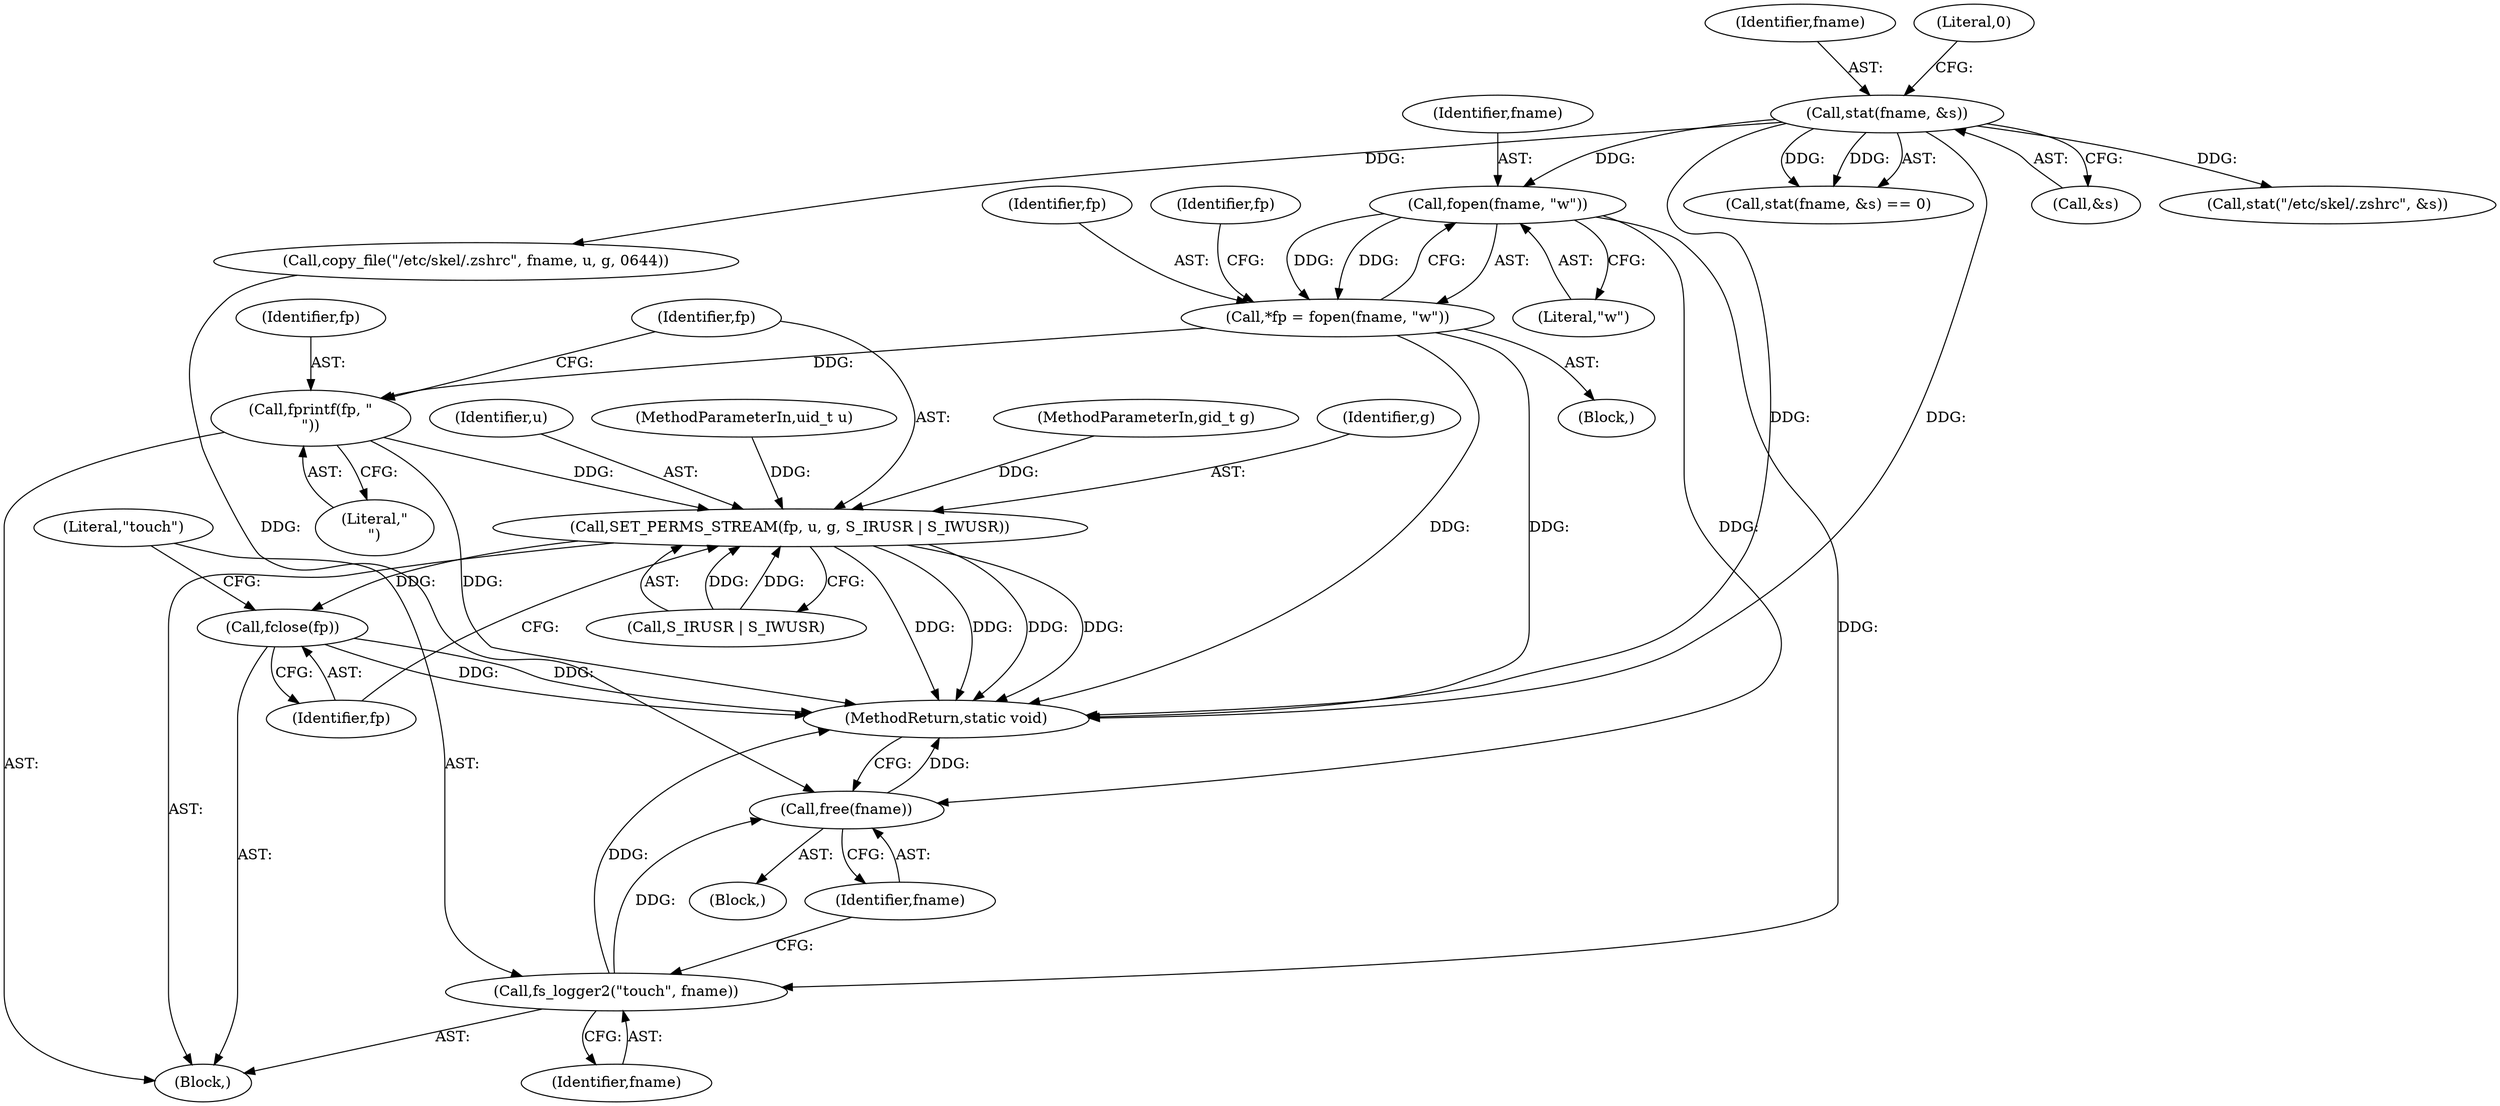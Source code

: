 digraph "0_firejail_b8a4ff9775318ca5e679183884a6a63f3da8f863_1@API" {
"1000174" [label="(Call,fopen(fname, \"w\"))"];
"1000143" [label="(Call,stat(fname, &s))"];
"1000172" [label="(Call,*fp = fopen(fname, \"w\"))"];
"1000180" [label="(Call,fprintf(fp, \"\n\"))"];
"1000183" [label="(Call,SET_PERMS_STREAM(fp, u, g, S_IRUSR | S_IWUSR))"];
"1000190" [label="(Call,fclose(fp))"];
"1000192" [label="(Call,fs_logger2(\"touch\", fname))"];
"1000195" [label="(Call,free(fname))"];
"1000184" [label="(Identifier,fp)"];
"1000142" [label="(Call,stat(fname, &s) == 0)"];
"1000106" [label="(MethodParameterIn,gid_t g)"];
"1000182" [label="(Literal,\"\n\")"];
"1000170" [label="(Block,)"];
"1000179" [label="(Block,)"];
"1000145" [label="(Call,&s)"];
"1000151" [label="(Call,stat(\"/etc/skel/.zshrc\", &s))"];
"1000144" [label="(Identifier,fname)"];
"1000180" [label="(Call,fprintf(fp, \"\n\"))"];
"1000194" [label="(Identifier,fname)"];
"1000196" [label="(Identifier,fname)"];
"1000174" [label="(Call,fopen(fname, \"w\"))"];
"1000178" [label="(Identifier,fp)"];
"1000193" [label="(Literal,\"touch\")"];
"1000173" [label="(Identifier,fp)"];
"1000191" [label="(Identifier,fp)"];
"1000190" [label="(Call,fclose(fp))"];
"1000186" [label="(Identifier,g)"];
"1000147" [label="(Literal,0)"];
"1000322" [label="(MethodReturn,static void)"];
"1000176" [label="(Literal,\"w\")"];
"1000187" [label="(Call,S_IRUSR | S_IWUSR)"];
"1000159" [label="(Call,copy_file(\"/etc/skel/.zshrc\", fname, u, g, 0644))"];
"1000128" [label="(Block,)"];
"1000175" [label="(Identifier,fname)"];
"1000172" [label="(Call,*fp = fopen(fname, \"w\"))"];
"1000192" [label="(Call,fs_logger2(\"touch\", fname))"];
"1000183" [label="(Call,SET_PERMS_STREAM(fp, u, g, S_IRUSR | S_IWUSR))"];
"1000195" [label="(Call,free(fname))"];
"1000185" [label="(Identifier,u)"];
"1000181" [label="(Identifier,fp)"];
"1000143" [label="(Call,stat(fname, &s))"];
"1000105" [label="(MethodParameterIn,uid_t u)"];
"1000174" -> "1000172"  [label="AST: "];
"1000174" -> "1000176"  [label="CFG: "];
"1000175" -> "1000174"  [label="AST: "];
"1000176" -> "1000174"  [label="AST: "];
"1000172" -> "1000174"  [label="CFG: "];
"1000174" -> "1000172"  [label="DDG: "];
"1000174" -> "1000172"  [label="DDG: "];
"1000143" -> "1000174"  [label="DDG: "];
"1000174" -> "1000192"  [label="DDG: "];
"1000174" -> "1000195"  [label="DDG: "];
"1000143" -> "1000142"  [label="AST: "];
"1000143" -> "1000145"  [label="CFG: "];
"1000144" -> "1000143"  [label="AST: "];
"1000145" -> "1000143"  [label="AST: "];
"1000147" -> "1000143"  [label="CFG: "];
"1000143" -> "1000322"  [label="DDG: "];
"1000143" -> "1000322"  [label="DDG: "];
"1000143" -> "1000142"  [label="DDG: "];
"1000143" -> "1000142"  [label="DDG: "];
"1000143" -> "1000151"  [label="DDG: "];
"1000143" -> "1000159"  [label="DDG: "];
"1000172" -> "1000170"  [label="AST: "];
"1000173" -> "1000172"  [label="AST: "];
"1000178" -> "1000172"  [label="CFG: "];
"1000172" -> "1000322"  [label="DDG: "];
"1000172" -> "1000322"  [label="DDG: "];
"1000172" -> "1000180"  [label="DDG: "];
"1000180" -> "1000179"  [label="AST: "];
"1000180" -> "1000182"  [label="CFG: "];
"1000181" -> "1000180"  [label="AST: "];
"1000182" -> "1000180"  [label="AST: "];
"1000184" -> "1000180"  [label="CFG: "];
"1000180" -> "1000322"  [label="DDG: "];
"1000180" -> "1000183"  [label="DDG: "];
"1000183" -> "1000179"  [label="AST: "];
"1000183" -> "1000187"  [label="CFG: "];
"1000184" -> "1000183"  [label="AST: "];
"1000185" -> "1000183"  [label="AST: "];
"1000186" -> "1000183"  [label="AST: "];
"1000187" -> "1000183"  [label="AST: "];
"1000191" -> "1000183"  [label="CFG: "];
"1000183" -> "1000322"  [label="DDG: "];
"1000183" -> "1000322"  [label="DDG: "];
"1000183" -> "1000322"  [label="DDG: "];
"1000183" -> "1000322"  [label="DDG: "];
"1000105" -> "1000183"  [label="DDG: "];
"1000106" -> "1000183"  [label="DDG: "];
"1000187" -> "1000183"  [label="DDG: "];
"1000187" -> "1000183"  [label="DDG: "];
"1000183" -> "1000190"  [label="DDG: "];
"1000190" -> "1000179"  [label="AST: "];
"1000190" -> "1000191"  [label="CFG: "];
"1000191" -> "1000190"  [label="AST: "];
"1000193" -> "1000190"  [label="CFG: "];
"1000190" -> "1000322"  [label="DDG: "];
"1000190" -> "1000322"  [label="DDG: "];
"1000192" -> "1000179"  [label="AST: "];
"1000192" -> "1000194"  [label="CFG: "];
"1000193" -> "1000192"  [label="AST: "];
"1000194" -> "1000192"  [label="AST: "];
"1000196" -> "1000192"  [label="CFG: "];
"1000192" -> "1000322"  [label="DDG: "];
"1000192" -> "1000195"  [label="DDG: "];
"1000195" -> "1000128"  [label="AST: "];
"1000195" -> "1000196"  [label="CFG: "];
"1000196" -> "1000195"  [label="AST: "];
"1000322" -> "1000195"  [label="CFG: "];
"1000195" -> "1000322"  [label="DDG: "];
"1000159" -> "1000195"  [label="DDG: "];
}
